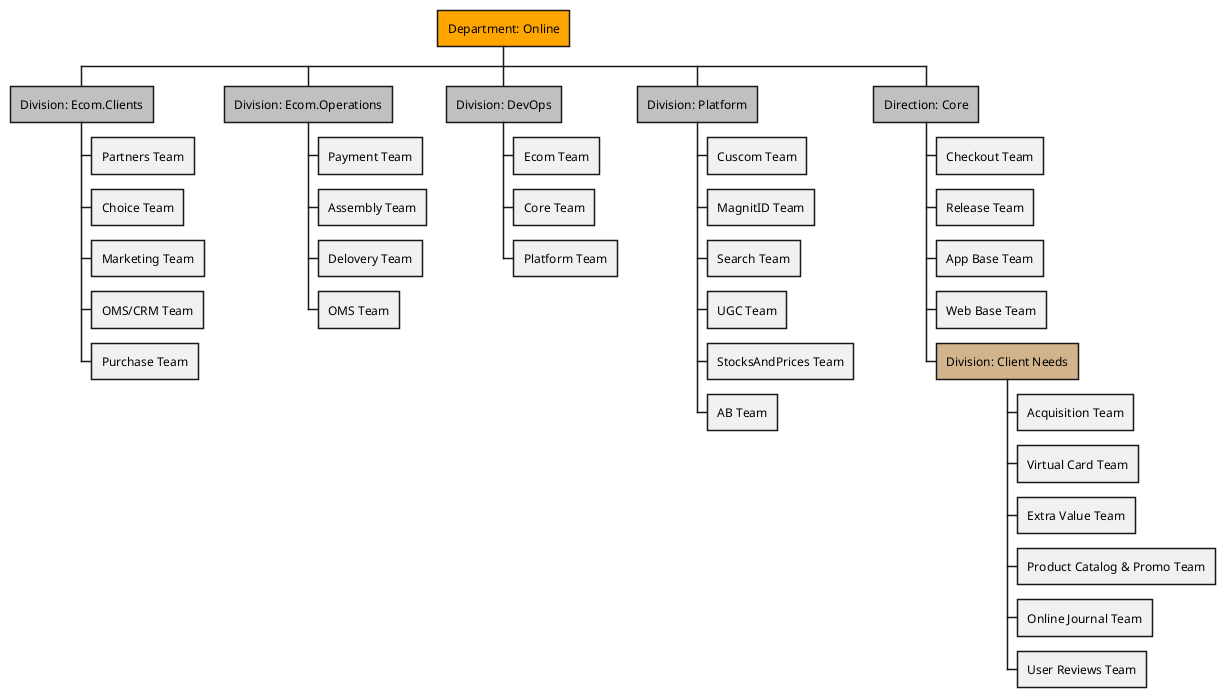 @startuml

@startwbs
*[#orange] Department: Online

**[#silver] Division: Ecom.Clients
*** Partners Team
*** Choice Team
*** Marketing Team
*** OMS/CRM Team
*** Purchase Team

**[#silver] Division: Ecom.Operations
*** Payment Team
*** Assembly Team
*** Delovery Team
*** OMS Team

**[#silver] Division: DevOps
*** Ecom Team
*** Core Team
*** Platform Team

**[#silver] Division: Platform
*** Cuscom Team
*** MagnitID Team
*** Search Team
*** UGC Team
*** StocksAndPrices Team
*** AB Team

**[#silver] Direction: Core
*** Checkout Team
*** Release Team
*** App Base Team
*** Web Base Team
***[#tan] Division: Client Needs
**** Acquisition Team
**** Virtual Card Team
**** Extra Value Team
**** Product Catalog & Promo Team
**** Online Journal Team
**** User Reviews Team

@endwbs
@enduml
